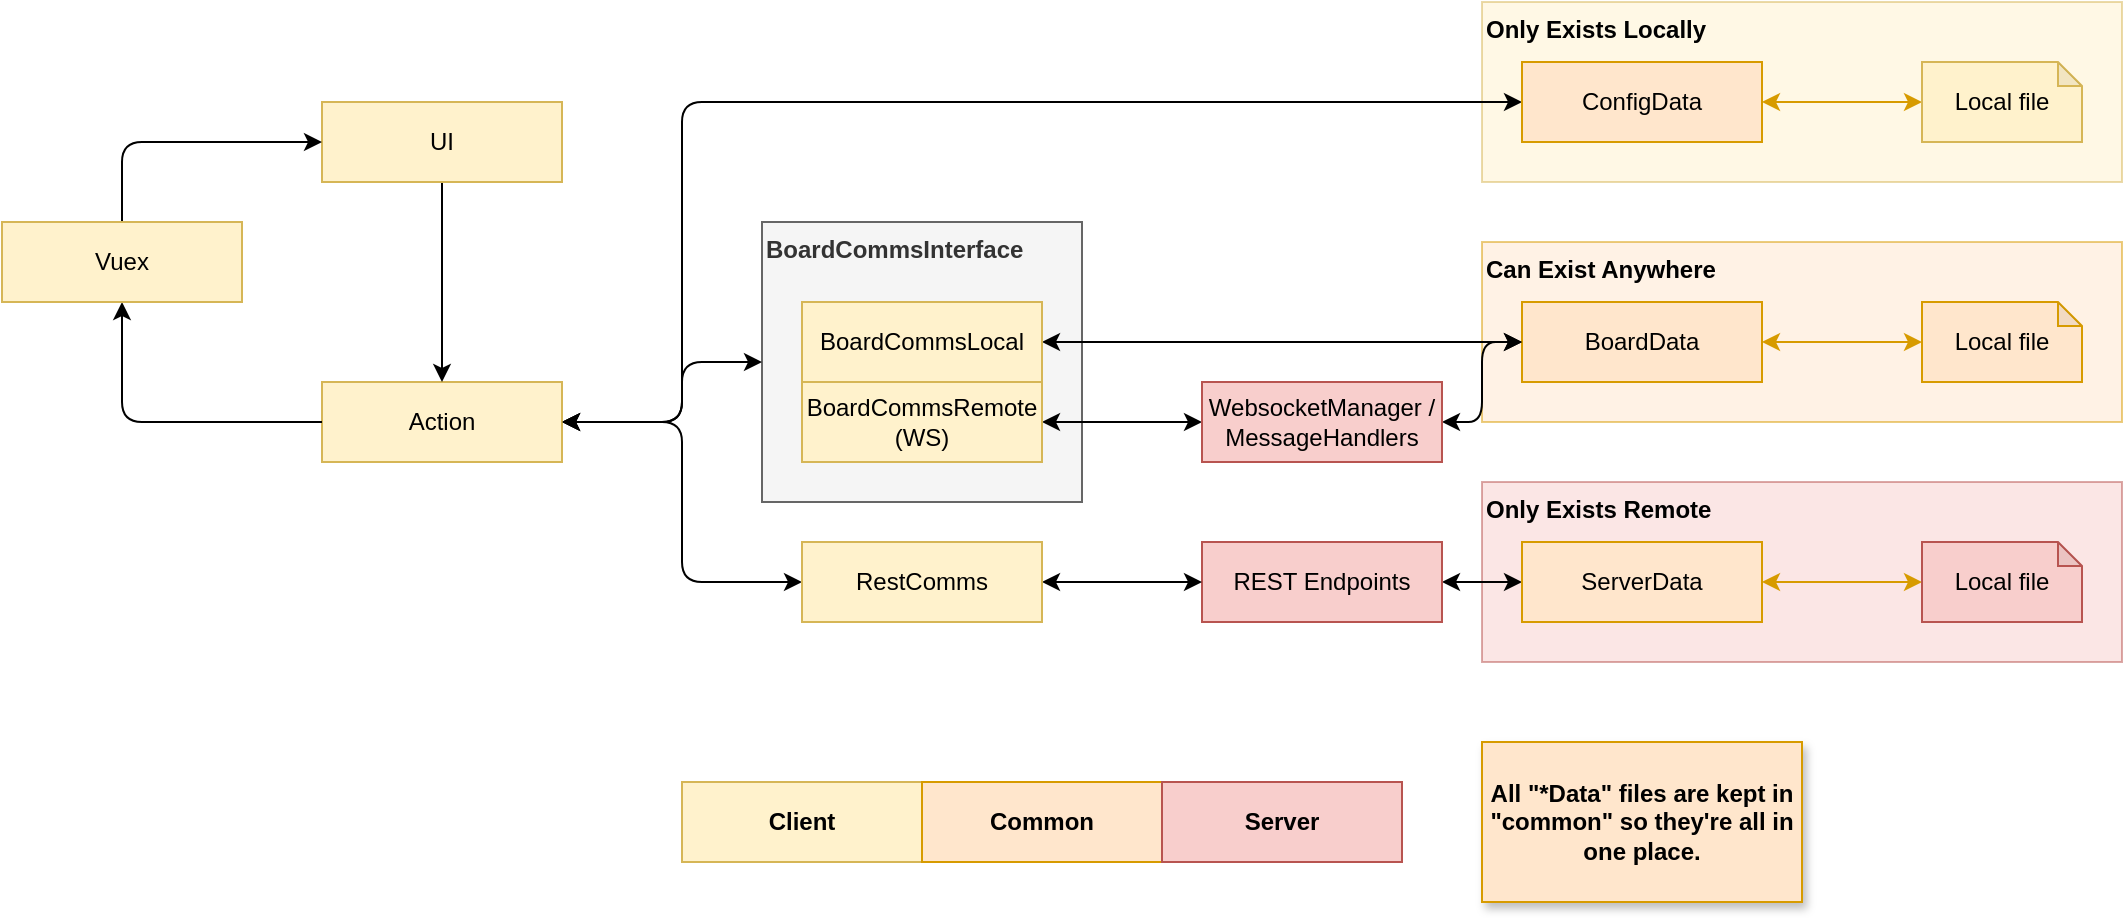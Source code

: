 <mxfile version="20.7.4" type="device"><diagram id="I5dCZkXRIhbGK4yqcfKX" name="Page-1"><mxGraphModel dx="1434" dy="838" grid="1" gridSize="10" guides="1" tooltips="1" connect="1" arrows="1" fold="1" page="1" pageScale="1" pageWidth="850" pageHeight="1100" math="0" shadow="0"><root><mxCell id="0"/><mxCell id="1" parent="0"/><mxCell id="eVuMP-qe88cXhquZFNh7-8" value="All &quot;*Data&quot; files are kept in &quot;common&quot; so they're all in one place." style="rounded=0;whiteSpace=wrap;html=1;fillColor=#ffe6cc;strokeColor=#d79b00;fontStyle=1;glass=0;shadow=1;" parent="1" vertex="1"><mxGeometry x="780" y="380" width="160" height="80" as="geometry"/></mxCell><mxCell id="eVuMP-qe88cXhquZFNh7-6" value="Only Exists Remote" style="rounded=0;whiteSpace=wrap;html=1;sketch=0;strokeWidth=1;fillColor=#f8cecc;strokeColor=#b85450;fontStyle=1;align=left;verticalAlign=top;opacity=50;" parent="1" vertex="1"><mxGeometry x="780" y="250" width="320" height="90" as="geometry"/></mxCell><mxCell id="eVuMP-qe88cXhquZFNh7-5" value="Can Exist Anywhere" style="rounded=0;whiteSpace=wrap;html=1;sketch=0;strokeWidth=1;fillColor=#ffe6cc;strokeColor=#d79b00;fontStyle=1;align=left;verticalAlign=top;opacity=50;" parent="1" vertex="1"><mxGeometry x="780" y="130" width="320" height="90" as="geometry"/></mxCell><mxCell id="eVuMP-qe88cXhquZFNh7-4" value="Only Exists Locally" style="rounded=0;whiteSpace=wrap;html=1;sketch=0;strokeWidth=1;fillColor=#fff2cc;strokeColor=#d6b656;fontStyle=1;align=left;verticalAlign=top;opacity=50;" parent="1" vertex="1"><mxGeometry x="780" y="10" width="320" height="90" as="geometry"/></mxCell><mxCell id="AT8L72S1eIH0WpdXs7L9-47" style="edgeStyle=orthogonalEdgeStyle;rounded=1;orthogonalLoop=1;jettySize=auto;html=1;exitX=1;exitY=0.5;exitDx=0;exitDy=0;entryX=0;entryY=0.5;entryDx=0;entryDy=0;startArrow=classic;startFill=1;" parent="1" source="AT8L72S1eIH0WpdXs7L9-44" target="AT8L72S1eIH0WpdXs7L9-37" edge="1"><mxGeometry relative="1" as="geometry"><Array as="points"><mxPoint x="380" y="220"/><mxPoint x="380" y="60"/></Array></mxGeometry></mxCell><mxCell id="eVuMP-qe88cXhquZFNh7-2" style="edgeStyle=orthogonalEdgeStyle;rounded=1;orthogonalLoop=1;jettySize=auto;html=1;exitX=1;exitY=0.5;exitDx=0;exitDy=0;entryX=0;entryY=0.5;entryDx=0;entryDy=0;strokeColor=default;startArrow=classic;startFill=1;" parent="1" source="AT8L72S1eIH0WpdXs7L9-44" target="eVuMP-qe88cXhquZFNh7-1" edge="1"><mxGeometry relative="1" as="geometry"/></mxCell><mxCell id="AT8L72S1eIH0WpdXs7L9-44" value="Action" style="rounded=0;whiteSpace=wrap;html=1;verticalAlign=middle;fontStyle=0;align=center;fillColor=#fff2cc;strokeColor=#d6b656;strokeWidth=1;" parent="1" vertex="1"><mxGeometry x="200" y="200" width="120" height="40" as="geometry"/></mxCell><mxCell id="AT8L72S1eIH0WpdXs7L9-9" value="BoardCommsInterface" style="rounded=0;whiteSpace=wrap;html=1;verticalAlign=top;fontStyle=1;align=left;fillColor=#f5f5f5;fontColor=#333333;strokeColor=#666666;strokeWidth=1;" parent="1" vertex="1"><mxGeometry x="420" y="120" width="160" height="140" as="geometry"/></mxCell><mxCell id="AT8L72S1eIH0WpdXs7L9-6" style="edgeStyle=orthogonalEdgeStyle;rounded=1;orthogonalLoop=1;jettySize=auto;html=1;exitX=1;exitY=0.5;exitDx=0;exitDy=0;entryX=0;entryY=0.5;entryDx=0;entryDy=0;entryPerimeter=0;startArrow=classic;startFill=1;fillColor=#ffe6cc;strokeColor=#d79b00;" parent="1" source="AT8L72S1eIH0WpdXs7L9-1" target="AT8L72S1eIH0WpdXs7L9-5" edge="1"><mxGeometry relative="1" as="geometry"/></mxCell><mxCell id="AT8L72S1eIH0WpdXs7L9-1" value="BoardData" style="rounded=0;whiteSpace=wrap;html=1;fillColor=#ffe6cc;strokeColor=#d79b00;strokeWidth=1;" parent="1" vertex="1"><mxGeometry x="800" y="160" width="120" height="40" as="geometry"/></mxCell><mxCell id="AT8L72S1eIH0WpdXs7L9-31" style="edgeStyle=orthogonalEdgeStyle;rounded=1;orthogonalLoop=1;jettySize=auto;html=1;exitX=1;exitY=0.5;exitDx=0;exitDy=0;entryX=0;entryY=0.5;entryDx=0;entryDy=0;startArrow=classic;startFill=1;" parent="1" source="AT8L72S1eIH0WpdXs7L9-2" target="AT8L72S1eIH0WpdXs7L9-4" edge="1"><mxGeometry relative="1" as="geometry"/></mxCell><mxCell id="AT8L72S1eIH0WpdXs7L9-2" value="REST Endpoints" style="rounded=0;whiteSpace=wrap;html=1;fillColor=#f8cecc;strokeColor=#b85450;strokeWidth=1;" parent="1" vertex="1"><mxGeometry x="640" y="280" width="120" height="40" as="geometry"/></mxCell><mxCell id="AT8L72S1eIH0WpdXs7L9-24" style="edgeStyle=orthogonalEdgeStyle;rounded=1;orthogonalLoop=1;jettySize=auto;html=1;exitX=1;exitY=0.5;exitDx=0;exitDy=0;entryX=0;entryY=0.5;entryDx=0;entryDy=0;startArrow=classic;startFill=1;" parent="1" source="AT8L72S1eIH0WpdXs7L9-3" target="AT8L72S1eIH0WpdXs7L9-23" edge="1"><mxGeometry relative="1" as="geometry"/></mxCell><mxCell id="AT8L72S1eIH0WpdXs7L9-3" value="BoardCommsRemote&lt;br&gt;(WS)" style="rounded=0;whiteSpace=wrap;html=1;fillColor=#fff2cc;strokeColor=#d6b656;strokeWidth=1;" parent="1" vertex="1"><mxGeometry x="440" y="200" width="120" height="40" as="geometry"/></mxCell><mxCell id="AT8L72S1eIH0WpdXs7L9-7" style="edgeStyle=orthogonalEdgeStyle;rounded=1;orthogonalLoop=1;jettySize=auto;html=1;exitX=1;exitY=0.5;exitDx=0;exitDy=0;entryX=0;entryY=0.5;entryDx=0;entryDy=0;entryPerimeter=0;startArrow=classic;startFill=1;fillColor=#ffe6cc;strokeColor=#d79b00;" parent="1" source="AT8L72S1eIH0WpdXs7L9-4" target="AT8L72S1eIH0WpdXs7L9-46" edge="1"><mxGeometry relative="1" as="geometry"><mxPoint x="1000" y="310" as="targetPoint"/></mxGeometry></mxCell><mxCell id="AT8L72S1eIH0WpdXs7L9-4" value="ServerData" style="rounded=0;whiteSpace=wrap;html=1;fillColor=#ffe6cc;strokeColor=#d79b00;strokeWidth=1;" parent="1" vertex="1"><mxGeometry x="800" y="280" width="120" height="40" as="geometry"/></mxCell><mxCell id="AT8L72S1eIH0WpdXs7L9-5" value="Local file" style="shape=note;whiteSpace=wrap;html=1;backgroundOutline=1;darkOpacity=0.05;fillColor=#ffe6cc;strokeColor=#d79b00;size=12;strokeWidth=1;" parent="1" vertex="1"><mxGeometry x="1000" y="160" width="80" height="40" as="geometry"/></mxCell><mxCell id="AT8L72S1eIH0WpdXs7L9-22" style="edgeStyle=orthogonalEdgeStyle;rounded=1;orthogonalLoop=1;jettySize=auto;html=1;exitX=1;exitY=0.5;exitDx=0;exitDy=0;entryX=0;entryY=0.5;entryDx=0;entryDy=0;startArrow=classic;startFill=1;" parent="1" source="AT8L72S1eIH0WpdXs7L9-8" target="AT8L72S1eIH0WpdXs7L9-1" edge="1"><mxGeometry relative="1" as="geometry"/></mxCell><mxCell id="AT8L72S1eIH0WpdXs7L9-8" value="BoardCommsLocal" style="rounded=0;whiteSpace=wrap;html=1;fillColor=#fff2cc;strokeColor=#d6b656;strokeWidth=1;" parent="1" vertex="1"><mxGeometry x="440" y="160" width="120" height="40" as="geometry"/></mxCell><mxCell id="AT8L72S1eIH0WpdXs7L9-12" style="edgeStyle=orthogonalEdgeStyle;rounded=1;orthogonalLoop=1;jettySize=auto;html=1;entryX=0;entryY=0.5;entryDx=0;entryDy=0;startArrow=classic;startFill=1;exitX=1;exitY=0.5;exitDx=0;exitDy=0;" parent="1" source="AT8L72S1eIH0WpdXs7L9-44" target="AT8L72S1eIH0WpdXs7L9-9" edge="1"><mxGeometry relative="1" as="geometry"><mxPoint x="380" y="290" as="sourcePoint"/><Array as="points"><mxPoint x="380" y="220"/><mxPoint x="380" y="190"/></Array></mxGeometry></mxCell><mxCell id="AT8L72S1eIH0WpdXs7L9-20" style="edgeStyle=orthogonalEdgeStyle;rounded=1;orthogonalLoop=1;jettySize=auto;html=1;exitX=0;exitY=0.5;exitDx=0;exitDy=0;entryX=0.5;entryY=1;entryDx=0;entryDy=0;startArrow=none;startFill=0;" parent="1" source="AT8L72S1eIH0WpdXs7L9-44" target="AT8L72S1eIH0WpdXs7L9-19" edge="1"><mxGeometry relative="1" as="geometry"><mxPoint x="200" y="180" as="sourcePoint"/></mxGeometry></mxCell><mxCell id="AT8L72S1eIH0WpdXs7L9-18" style="edgeStyle=orthogonalEdgeStyle;rounded=1;orthogonalLoop=1;jettySize=auto;html=1;exitX=0.5;exitY=1;exitDx=0;exitDy=0;entryX=0.5;entryY=0;entryDx=0;entryDy=0;startArrow=none;startFill=0;" parent="1" source="AT8L72S1eIH0WpdXs7L9-17" target="AT8L72S1eIH0WpdXs7L9-44" edge="1"><mxGeometry relative="1" as="geometry"><mxPoint x="260" y="160" as="targetPoint"/></mxGeometry></mxCell><mxCell id="AT8L72S1eIH0WpdXs7L9-17" value="UI" style="rounded=0;whiteSpace=wrap;html=1;fillColor=#fff2cc;strokeColor=#d6b656;strokeWidth=1;" parent="1" vertex="1"><mxGeometry x="200" y="60" width="120" height="40" as="geometry"/></mxCell><mxCell id="AT8L72S1eIH0WpdXs7L9-21" style="edgeStyle=orthogonalEdgeStyle;rounded=1;orthogonalLoop=1;jettySize=auto;html=1;exitX=0.5;exitY=0;exitDx=0;exitDy=0;entryX=0;entryY=0.5;entryDx=0;entryDy=0;startArrow=none;startFill=0;" parent="1" source="AT8L72S1eIH0WpdXs7L9-19" target="AT8L72S1eIH0WpdXs7L9-17" edge="1"><mxGeometry relative="1" as="geometry"/></mxCell><mxCell id="AT8L72S1eIH0WpdXs7L9-19" value="Vuex" style="rounded=0;whiteSpace=wrap;html=1;fillColor=#fff2cc;strokeColor=#d6b656;strokeWidth=1;" parent="1" vertex="1"><mxGeometry x="40" y="120" width="120" height="40" as="geometry"/></mxCell><mxCell id="AT8L72S1eIH0WpdXs7L9-25" style="edgeStyle=orthogonalEdgeStyle;rounded=1;orthogonalLoop=1;jettySize=auto;html=1;exitX=1;exitY=0.5;exitDx=0;exitDy=0;entryX=0;entryY=0.5;entryDx=0;entryDy=0;startArrow=classic;startFill=1;" parent="1" source="AT8L72S1eIH0WpdXs7L9-23" target="AT8L72S1eIH0WpdXs7L9-1" edge="1"><mxGeometry relative="1" as="geometry"/></mxCell><mxCell id="AT8L72S1eIH0WpdXs7L9-23" value="WebsocketManager /&lt;br&gt;MessageHandlers" style="rounded=0;whiteSpace=wrap;html=1;fillColor=#f8cecc;strokeColor=#b85450;strokeWidth=1;" parent="1" vertex="1"><mxGeometry x="640" y="200" width="120" height="40" as="geometry"/></mxCell><mxCell id="AT8L72S1eIH0WpdXs7L9-34" value="Client" style="rounded=0;whiteSpace=wrap;html=1;fillColor=#fff2cc;strokeColor=#d6b656;fontStyle=1" parent="1" vertex="1"><mxGeometry x="380" y="400" width="120" height="40" as="geometry"/></mxCell><mxCell id="AT8L72S1eIH0WpdXs7L9-35" value="Common" style="rounded=0;whiteSpace=wrap;html=1;fillColor=#ffe6cc;strokeColor=#d79b00;fontStyle=1" parent="1" vertex="1"><mxGeometry x="500" y="400" width="120" height="40" as="geometry"/></mxCell><mxCell id="AT8L72S1eIH0WpdXs7L9-36" value="Server" style="rounded=0;whiteSpace=wrap;html=1;fillColor=#f8cecc;strokeColor=#b85450;fontStyle=1" parent="1" vertex="1"><mxGeometry x="620" y="400" width="120" height="40" as="geometry"/></mxCell><mxCell id="AT8L72S1eIH0WpdXs7L9-39" value="" style="edgeStyle=orthogonalEdgeStyle;rounded=1;orthogonalLoop=1;jettySize=auto;html=1;startArrow=classic;startFill=1;fillColor=#ffe6cc;strokeColor=#d79b00;" parent="1" source="AT8L72S1eIH0WpdXs7L9-37" target="AT8L72S1eIH0WpdXs7L9-38" edge="1"><mxGeometry relative="1" as="geometry"/></mxCell><mxCell id="AT8L72S1eIH0WpdXs7L9-37" value="ConfigData" style="rounded=0;whiteSpace=wrap;html=1;fillColor=#ffe6cc;strokeColor=#d79b00;strokeWidth=1;" parent="1" vertex="1"><mxGeometry x="800" y="40" width="120" height="40" as="geometry"/></mxCell><mxCell id="AT8L72S1eIH0WpdXs7L9-38" value="Local file" style="shape=note;whiteSpace=wrap;html=1;backgroundOutline=1;darkOpacity=0.05;fillColor=#fff2cc;strokeColor=#d6b656;size=12;strokeWidth=1;" parent="1" vertex="1"><mxGeometry x="1000" y="40" width="80" height="40" as="geometry"/></mxCell><mxCell id="AT8L72S1eIH0WpdXs7L9-46" value="Local file" style="shape=note;whiteSpace=wrap;html=1;backgroundOutline=1;darkOpacity=0.05;fillColor=#f8cecc;strokeColor=#b85450;size=12;strokeWidth=1;" parent="1" vertex="1"><mxGeometry x="1000" y="280" width="80" height="40" as="geometry"/></mxCell><mxCell id="eVuMP-qe88cXhquZFNh7-3" style="edgeStyle=orthogonalEdgeStyle;rounded=1;orthogonalLoop=1;jettySize=auto;html=1;exitX=1;exitY=0.5;exitDx=0;exitDy=0;entryX=0;entryY=0.5;entryDx=0;entryDy=0;strokeColor=default;startArrow=classic;startFill=1;" parent="1" source="eVuMP-qe88cXhquZFNh7-1" target="AT8L72S1eIH0WpdXs7L9-2" edge="1"><mxGeometry relative="1" as="geometry"/></mxCell><mxCell id="eVuMP-qe88cXhquZFNh7-1" value="RestComms" style="rounded=0;whiteSpace=wrap;html=1;fillColor=#fff2cc;strokeColor=#d6b656;strokeWidth=1;" parent="1" vertex="1"><mxGeometry x="440" y="280" width="120" height="40" as="geometry"/></mxCell></root></mxGraphModel></diagram></mxfile>